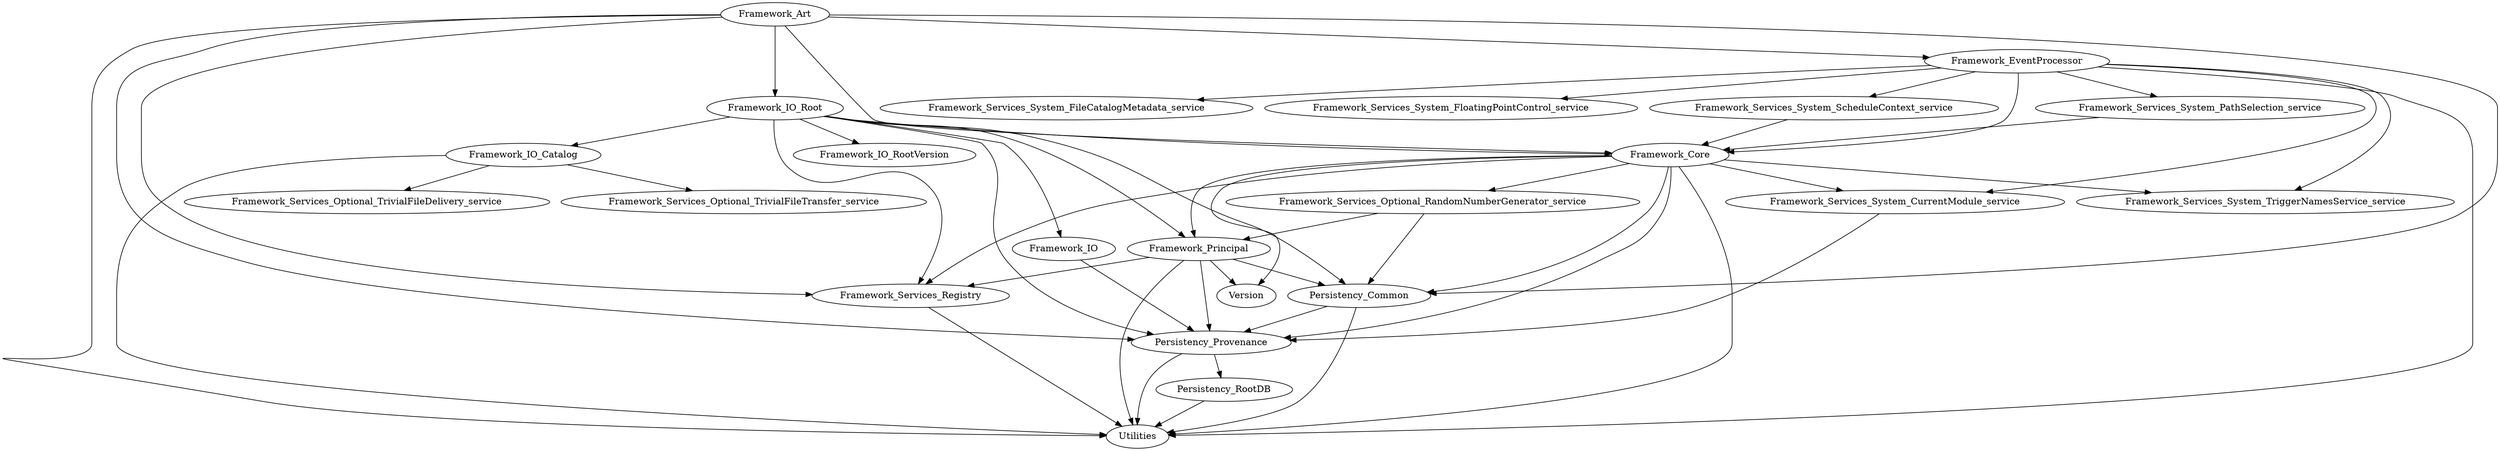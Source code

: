 digraph art {
  Framework_Art -> Framework_IO_Root;
  Framework_Art -> Framework_EventProcessor;
  Framework_Art -> Framework_Core;
  Framework_Art -> Framework_Services_Registry;
  Framework_Art -> Persistency_Common;
  Framework_Art -> Persistency_Provenance;
  Framework_Art -> Utilities;

  Framework_IO_Root -> Framework_Core;
  Framework_IO_Root -> Framework_IO;
  Framework_IO_Root -> Framework_IO_Catalog;
  Framework_IO_Root -> Framework_Principal;
  Framework_IO_Root -> Framework_Services_Registry;
  Framework_IO_Root -> Persistency_Common;
  Framework_IO_Root -> Persistency_Provenance;
  Framework_IO_Root -> Framework_IO_RootVersion;

  Framework_EventProcessor -> Framework_Services_System_CurrentModule_service;
  Framework_EventProcessor -> Framework_Services_System_FileCatalogMetadata_service;
  Framework_EventProcessor -> Framework_Services_System_FloatingPointControl_service;
  Framework_EventProcessor -> Framework_Services_System_PathSelection_service;
  Framework_EventProcessor -> Framework_Services_System_ScheduleContext_service;
  Framework_EventProcessor -> Framework_Services_System_TriggerNamesService_service;
  Framework_EventProcessor -> Framework_Core;
  Framework_EventProcessor -> Utilities;

  Framework_Core -> Framework_Services_System_CurrentModule_service;
  Framework_Core -> Framework_Services_System_TriggerNamesService_service;
  Framework_Core -> Framework_Services_Optional_RandomNumberGenerator_service;
  Framework_Core -> Framework_Principal;
  Framework_Core -> Persistency_Common;
  Framework_Core -> Persistency_Provenance;
  Framework_Core -> Framework_Services_Registry;
  Framework_Core -> Utilities;
  Framework_Core -> Version;

  Framework_Services_Registry -> Utilities;

  Persistency_Common -> Persistency_Provenance;
  Persistency_Common -> Utilities;

  Persistency_Provenance -> Persistency_RootDB;
  Persistency_Provenance -> Utilities;

  Persistency_RootDB -> Utilities;

  Utilities;

  Version;

  Framework_IO -> Persistency_Provenance;

  Framework_IO_Catalog -> Framework_Services_Optional_TrivialFileDelivery_service;
  Framework_IO_Catalog -> Framework_Services_Optional_TrivialFileTransfer_service;
  Framework_IO_Catalog -> Utilities;

  Framework_Principal -> Persistency_Provenance;
  Framework_Principal -> Persistency_Common;
  Framework_Principal -> Framework_Services_Registry;
  Framework_Principal -> Utilities;
  Framework_Principal -> Version;

  Framework_IO_RootVersion;

  Framework_Services_System_CurrentModule_service -> Persistency_Provenance;

  Framework_Services_System_FileCatalogMetadata_service;

  Framework_Services_System_FloatingPointControl_service;

  Framework_Services_System_PathSelection_service -> Framework_Core;

  Framework_Services_System_ScheduleContext_service -> Framework_Core;

  Framework_Services_System_TriggerNamesService_service;

  Framework_Services_Optional_RandomNumberGenerator_service -> Framework_Principal;
  Framework_Services_Optional_RandomNumberGenerator_service -> Persistency_Common;

  Framework_Services_Optional_TrivialFileDelivery_service;

  Framework_Services_Optional_TrivialFileTransfer_service;
}

